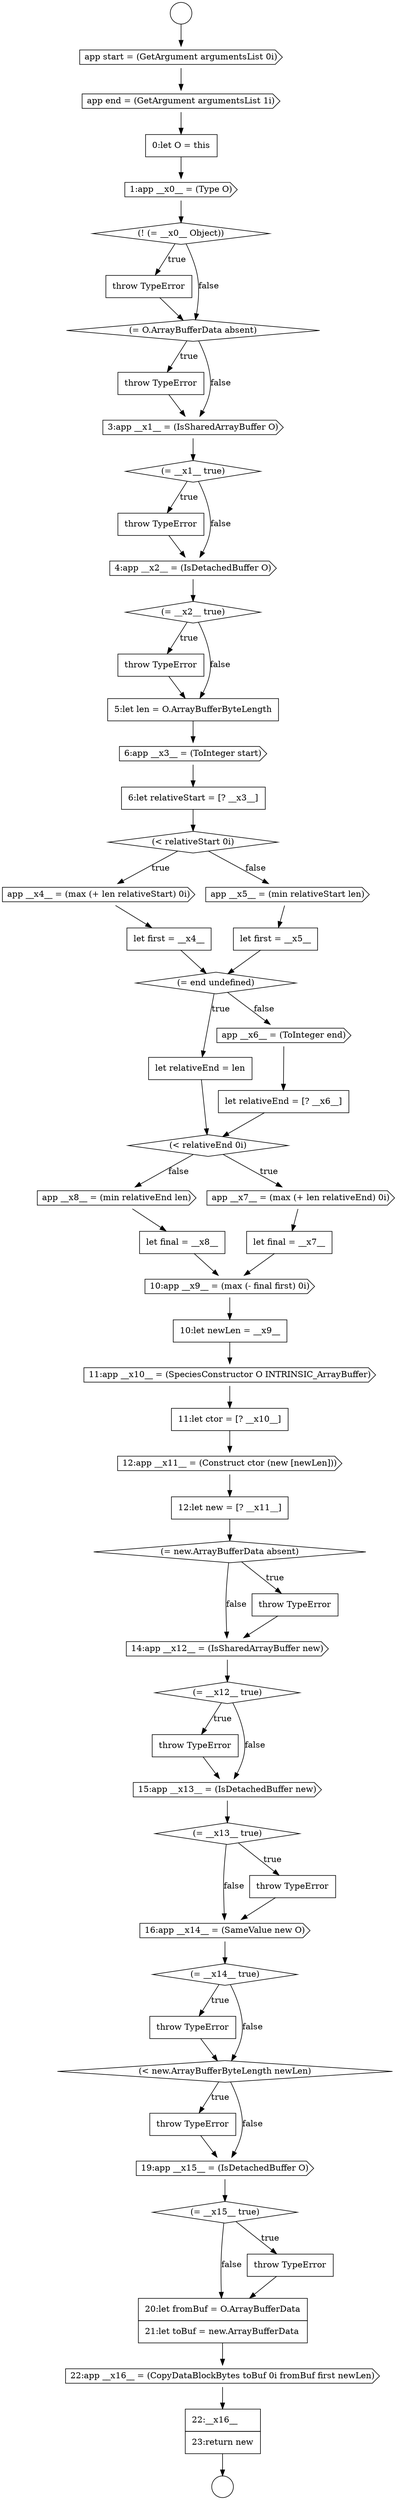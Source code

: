 digraph {
  node15600 [shape=none, margin=0, label=<<font color="black">
    <table border="0" cellborder="1" cellspacing="0" cellpadding="10">
      <tr><td align="left">22:__x16__</td></tr>
      <tr><td align="left">23:return new</td></tr>
    </table>
  </font>> color="black" fillcolor="white" style=filled]
  node15590 [shape=cds, label=<<font color="black">16:app __x14__ = (SameValue new O)</font>> color="black" fillcolor="white" style=filled]
  node15586 [shape=none, margin=0, label=<<font color="black">
    <table border="0" cellborder="1" cellspacing="0" cellpadding="10">
      <tr><td align="left">throw TypeError</td></tr>
    </table>
  </font>> color="black" fillcolor="white" style=filled]
  node15591 [shape=diamond, label=<<font color="black">(= __x14__ true)</font>> color="black" fillcolor="white" style=filled]
  node15546 [shape=cds, label=<<font color="black">app end = (GetArgument argumentsList 1i)</font>> color="black" fillcolor="white" style=filled]
  node15594 [shape=none, margin=0, label=<<font color="black">
    <table border="0" cellborder="1" cellspacing="0" cellpadding="10">
      <tr><td align="left">throw TypeError</td></tr>
    </table>
  </font>> color="black" fillcolor="white" style=filled]
  node15571 [shape=diamond, label=<<font color="black">(&lt; relativeEnd 0i)</font>> color="black" fillcolor="white" style=filled]
  node15548 [shape=cds, label=<<font color="black">1:app __x0__ = (Type O)</font>> color="black" fillcolor="white" style=filled]
  node15544 [shape=circle label=" " color="black" fillcolor="white" style=filled]
  node15564 [shape=none, margin=0, label=<<font color="black">
    <table border="0" cellborder="1" cellspacing="0" cellpadding="10">
      <tr><td align="left">let first = __x4__</td></tr>
    </table>
  </font>> color="black" fillcolor="white" style=filled]
  node15596 [shape=diamond, label=<<font color="black">(= __x15__ true)</font>> color="black" fillcolor="white" style=filled]
  node15558 [shape=none, margin=0, label=<<font color="black">
    <table border="0" cellborder="1" cellspacing="0" cellpadding="10">
      <tr><td align="left">throw TypeError</td></tr>
    </table>
  </font>> color="black" fillcolor="white" style=filled]
  node15573 [shape=none, margin=0, label=<<font color="black">
    <table border="0" cellborder="1" cellspacing="0" cellpadding="10">
      <tr><td align="left">let final = __x7__</td></tr>
    </table>
  </font>> color="black" fillcolor="white" style=filled]
  node15547 [shape=none, margin=0, label=<<font color="black">
    <table border="0" cellborder="1" cellspacing="0" cellpadding="10">
      <tr><td align="left">0:let O = this</td></tr>
    </table>
  </font>> color="black" fillcolor="white" style=filled]
  node15568 [shape=none, margin=0, label=<<font color="black">
    <table border="0" cellborder="1" cellspacing="0" cellpadding="10">
      <tr><td align="left">let relativeEnd = len</td></tr>
    </table>
  </font>> color="black" fillcolor="white" style=filled]
  node15579 [shape=none, margin=0, label=<<font color="black">
    <table border="0" cellborder="1" cellspacing="0" cellpadding="10">
      <tr><td align="left">11:let ctor = [? __x10__]</td></tr>
    </table>
  </font>> color="black" fillcolor="white" style=filled]
  node15554 [shape=diamond, label=<<font color="black">(= __x1__ true)</font>> color="black" fillcolor="white" style=filled]
  node15569 [shape=cds, label=<<font color="black">app __x6__ = (ToInteger end)</font>> color="black" fillcolor="white" style=filled]
  node15574 [shape=cds, label=<<font color="black">app __x8__ = (min relativeEnd len)</font>> color="black" fillcolor="white" style=filled]
  node15563 [shape=cds, label=<<font color="black">app __x4__ = (max (+ len relativeStart) 0i)</font>> color="black" fillcolor="white" style=filled]
  node15595 [shape=cds, label=<<font color="black">19:app __x15__ = (IsDetachedBuffer O)</font>> color="black" fillcolor="white" style=filled]
  node15559 [shape=none, margin=0, label=<<font color="black">
    <table border="0" cellborder="1" cellspacing="0" cellpadding="10">
      <tr><td align="left">5:let len = O.ArrayBufferByteLength</td></tr>
    </table>
  </font>> color="black" fillcolor="white" style=filled]
  node15578 [shape=cds, label=<<font color="black">11:app __x10__ = (SpeciesConstructor O INTRINSIC_ArrayBuffer)</font>> color="black" fillcolor="white" style=filled]
  node15599 [shape=cds, label=<<font color="black">22:app __x16__ = (CopyDataBlockBytes toBuf 0i fromBuf first newLen)</font>> color="black" fillcolor="white" style=filled]
  node15545 [shape=cds, label=<<font color="black">app start = (GetArgument argumentsList 0i)</font>> color="black" fillcolor="white" style=filled]
  node15550 [shape=none, margin=0, label=<<font color="black">
    <table border="0" cellborder="1" cellspacing="0" cellpadding="10">
      <tr><td align="left">throw TypeError</td></tr>
    </table>
  </font>> color="black" fillcolor="white" style=filled]
  node15555 [shape=none, margin=0, label=<<font color="black">
    <table border="0" cellborder="1" cellspacing="0" cellpadding="10">
      <tr><td align="left">throw TypeError</td></tr>
    </table>
  </font>> color="black" fillcolor="white" style=filled]
  node15584 [shape=cds, label=<<font color="black">14:app __x12__ = (IsSharedArrayBuffer new)</font>> color="black" fillcolor="white" style=filled]
  node15582 [shape=diamond, label=<<font color="black">(= new.ArrayBufferData absent)</font>> color="black" fillcolor="white" style=filled]
  node15560 [shape=cds, label=<<font color="black">6:app __x3__ = (ToInteger start)</font>> color="black" fillcolor="white" style=filled]
  node15587 [shape=cds, label=<<font color="black">15:app __x13__ = (IsDetachedBuffer new)</font>> color="black" fillcolor="white" style=filled]
  node15592 [shape=none, margin=0, label=<<font color="black">
    <table border="0" cellborder="1" cellspacing="0" cellpadding="10">
      <tr><td align="left">throw TypeError</td></tr>
    </table>
  </font>> color="black" fillcolor="white" style=filled]
  node15552 [shape=none, margin=0, label=<<font color="black">
    <table border="0" cellborder="1" cellspacing="0" cellpadding="10">
      <tr><td align="left">throw TypeError</td></tr>
    </table>
  </font>> color="black" fillcolor="white" style=filled]
  node15567 [shape=diamond, label=<<font color="black">(= end undefined)</font>> color="black" fillcolor="white" style=filled]
  node15570 [shape=none, margin=0, label=<<font color="black">
    <table border="0" cellborder="1" cellspacing="0" cellpadding="10">
      <tr><td align="left">let relativeEnd = [? __x6__]</td></tr>
    </table>
  </font>> color="black" fillcolor="white" style=filled]
  node15562 [shape=diamond, label=<<font color="black">(&lt; relativeStart 0i)</font>> color="black" fillcolor="white" style=filled]
  node15577 [shape=none, margin=0, label=<<font color="black">
    <table border="0" cellborder="1" cellspacing="0" cellpadding="10">
      <tr><td align="left">10:let newLen = __x9__</td></tr>
    </table>
  </font>> color="black" fillcolor="white" style=filled]
  node15543 [shape=circle label=" " color="black" fillcolor="white" style=filled]
  node15575 [shape=none, margin=0, label=<<font color="black">
    <table border="0" cellborder="1" cellspacing="0" cellpadding="10">
      <tr><td align="left">let final = __x8__</td></tr>
    </table>
  </font>> color="black" fillcolor="white" style=filled]
  node15588 [shape=diamond, label=<<font color="black">(= __x13__ true)</font>> color="black" fillcolor="white" style=filled]
  node15583 [shape=none, margin=0, label=<<font color="black">
    <table border="0" cellborder="1" cellspacing="0" cellpadding="10">
      <tr><td align="left">throw TypeError</td></tr>
    </table>
  </font>> color="black" fillcolor="white" style=filled]
  node15581 [shape=none, margin=0, label=<<font color="black">
    <table border="0" cellborder="1" cellspacing="0" cellpadding="10">
      <tr><td align="left">12:let new = [? __x11__]</td></tr>
    </table>
  </font>> color="black" fillcolor="white" style=filled]
  node15566 [shape=none, margin=0, label=<<font color="black">
    <table border="0" cellborder="1" cellspacing="0" cellpadding="10">
      <tr><td align="left">let first = __x5__</td></tr>
    </table>
  </font>> color="black" fillcolor="white" style=filled]
  node15551 [shape=diamond, label=<<font color="black">(= O.ArrayBufferData absent)</font>> color="black" fillcolor="white" style=filled]
  node15549 [shape=diamond, label=<<font color="black">(! (= __x0__ Object))</font>> color="black" fillcolor="white" style=filled]
  node15598 [shape=none, margin=0, label=<<font color="black">
    <table border="0" cellborder="1" cellspacing="0" cellpadding="10">
      <tr><td align="left">20:let fromBuf = O.ArrayBufferData</td></tr>
      <tr><td align="left">21:let toBuf = new.ArrayBufferData</td></tr>
    </table>
  </font>> color="black" fillcolor="white" style=filled]
  node15556 [shape=cds, label=<<font color="black">4:app __x2__ = (IsDetachedBuffer O)</font>> color="black" fillcolor="white" style=filled]
  node15557 [shape=diamond, label=<<font color="black">(= __x2__ true)</font>> color="black" fillcolor="white" style=filled]
  node15580 [shape=cds, label=<<font color="black">12:app __x11__ = (Construct ctor (new [newLen]))</font>> color="black" fillcolor="white" style=filled]
  node15593 [shape=diamond, label=<<font color="black">(&lt; new.ArrayBufferByteLength newLen)</font>> color="black" fillcolor="white" style=filled]
  node15576 [shape=cds, label=<<font color="black">10:app __x9__ = (max (- final first) 0i)</font>> color="black" fillcolor="white" style=filled]
  node15589 [shape=none, margin=0, label=<<font color="black">
    <table border="0" cellborder="1" cellspacing="0" cellpadding="10">
      <tr><td align="left">throw TypeError</td></tr>
    </table>
  </font>> color="black" fillcolor="white" style=filled]
  node15561 [shape=none, margin=0, label=<<font color="black">
    <table border="0" cellborder="1" cellspacing="0" cellpadding="10">
      <tr><td align="left">6:let relativeStart = [? __x3__]</td></tr>
    </table>
  </font>> color="black" fillcolor="white" style=filled]
  node15572 [shape=cds, label=<<font color="black">app __x7__ = (max (+ len relativeEnd) 0i)</font>> color="black" fillcolor="white" style=filled]
  node15565 [shape=cds, label=<<font color="black">app __x5__ = (min relativeStart len)</font>> color="black" fillcolor="white" style=filled]
  node15585 [shape=diamond, label=<<font color="black">(= __x12__ true)</font>> color="black" fillcolor="white" style=filled]
  node15553 [shape=cds, label=<<font color="black">3:app __x1__ = (IsSharedArrayBuffer O)</font>> color="black" fillcolor="white" style=filled]
  node15597 [shape=none, margin=0, label=<<font color="black">
    <table border="0" cellborder="1" cellspacing="0" cellpadding="10">
      <tr><td align="left">throw TypeError</td></tr>
    </table>
  </font>> color="black" fillcolor="white" style=filled]
  node15569 -> node15570 [ color="black"]
  node15563 -> node15564 [ color="black"]
  node15581 -> node15582 [ color="black"]
  node15554 -> node15555 [label=<<font color="black">true</font>> color="black"]
  node15554 -> node15556 [label=<<font color="black">false</font>> color="black"]
  node15559 -> node15560 [ color="black"]
  node15568 -> node15571 [ color="black"]
  node15596 -> node15597 [label=<<font color="black">true</font>> color="black"]
  node15596 -> node15598 [label=<<font color="black">false</font>> color="black"]
  node15584 -> node15585 [ color="black"]
  node15551 -> node15552 [label=<<font color="black">true</font>> color="black"]
  node15551 -> node15553 [label=<<font color="black">false</font>> color="black"]
  node15585 -> node15586 [label=<<font color="black">true</font>> color="black"]
  node15585 -> node15587 [label=<<font color="black">false</font>> color="black"]
  node15576 -> node15577 [ color="black"]
  node15579 -> node15580 [ color="black"]
  node15560 -> node15561 [ color="black"]
  node15545 -> node15546 [ color="black"]
  node15558 -> node15559 [ color="black"]
  node15549 -> node15550 [label=<<font color="black">true</font>> color="black"]
  node15549 -> node15551 [label=<<font color="black">false</font>> color="black"]
  node15546 -> node15547 [ color="black"]
  node15599 -> node15600 [ color="black"]
  node15583 -> node15584 [ color="black"]
  node15547 -> node15548 [ color="black"]
  node15557 -> node15558 [label=<<font color="black">true</font>> color="black"]
  node15557 -> node15559 [label=<<font color="black">false</font>> color="black"]
  node15548 -> node15549 [ color="black"]
  node15595 -> node15596 [ color="black"]
  node15550 -> node15551 [ color="black"]
  node15556 -> node15557 [ color="black"]
  node15573 -> node15576 [ color="black"]
  node15582 -> node15583 [label=<<font color="black">true</font>> color="black"]
  node15582 -> node15584 [label=<<font color="black">false</font>> color="black"]
  node15578 -> node15579 [ color="black"]
  node15570 -> node15571 [ color="black"]
  node15590 -> node15591 [ color="black"]
  node15594 -> node15595 [ color="black"]
  node15600 -> node15544 [ color="black"]
  node15580 -> node15581 [ color="black"]
  node15565 -> node15566 [ color="black"]
  node15575 -> node15576 [ color="black"]
  node15555 -> node15556 [ color="black"]
  node15553 -> node15554 [ color="black"]
  node15597 -> node15598 [ color="black"]
  node15571 -> node15572 [label=<<font color="black">true</font>> color="black"]
  node15571 -> node15574 [label=<<font color="black">false</font>> color="black"]
  node15566 -> node15567 [ color="black"]
  node15564 -> node15567 [ color="black"]
  node15588 -> node15589 [label=<<font color="black">true</font>> color="black"]
  node15588 -> node15590 [label=<<font color="black">false</font>> color="black"]
  node15543 -> node15545 [ color="black"]
  node15561 -> node15562 [ color="black"]
  node15567 -> node15568 [label=<<font color="black">true</font>> color="black"]
  node15567 -> node15569 [label=<<font color="black">false</font>> color="black"]
  node15593 -> node15594 [label=<<font color="black">true</font>> color="black"]
  node15593 -> node15595 [label=<<font color="black">false</font>> color="black"]
  node15589 -> node15590 [ color="black"]
  node15592 -> node15593 [ color="black"]
  node15587 -> node15588 [ color="black"]
  node15598 -> node15599 [ color="black"]
  node15552 -> node15553 [ color="black"]
  node15577 -> node15578 [ color="black"]
  node15574 -> node15575 [ color="black"]
  node15586 -> node15587 [ color="black"]
  node15562 -> node15563 [label=<<font color="black">true</font>> color="black"]
  node15562 -> node15565 [label=<<font color="black">false</font>> color="black"]
  node15591 -> node15592 [label=<<font color="black">true</font>> color="black"]
  node15591 -> node15593 [label=<<font color="black">false</font>> color="black"]
  node15572 -> node15573 [ color="black"]
}
